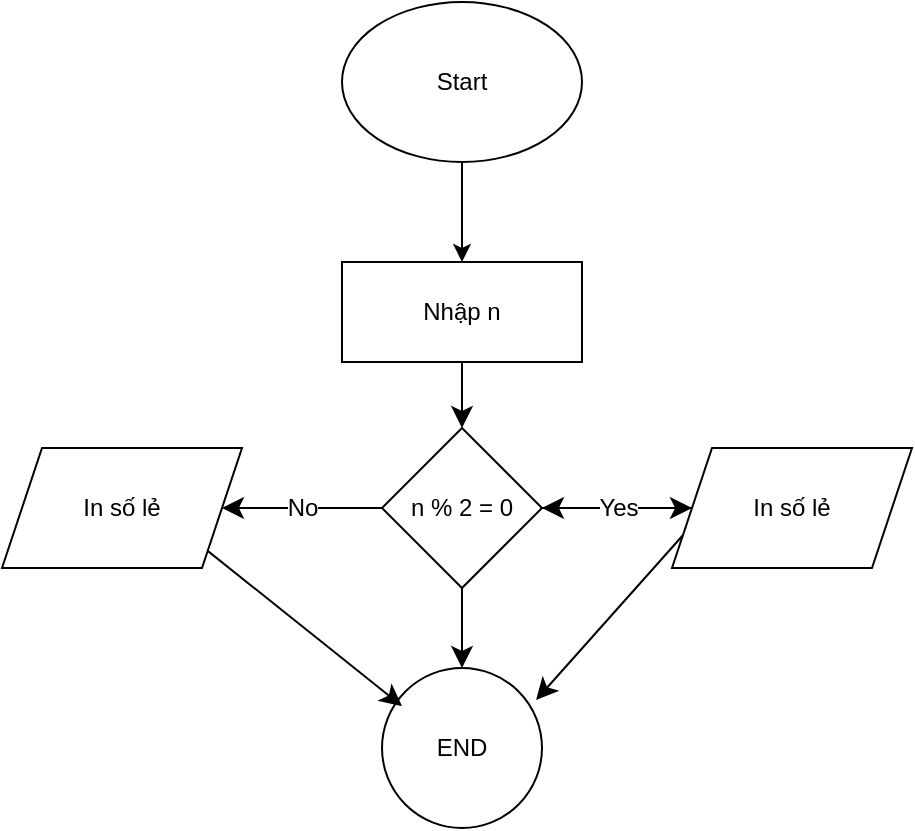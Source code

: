 <mxfile version="24.8.6">
  <diagram name="Trang-1" id="Gl2_wtPMFufecrqhvEOs">
    <mxGraphModel dx="578" dy="591" grid="0" gridSize="10" guides="1" tooltips="1" connect="1" arrows="1" fold="1" page="0" pageScale="1" pageWidth="827" pageHeight="1169" math="0" shadow="0">
      <root>
        <mxCell id="0" />
        <mxCell id="1" parent="0" />
        <mxCell id="utsX8DhTmcAYfCsDR_7W-1" style="edgeStyle=orthogonalEdgeStyle;rounded=0;orthogonalLoop=1;jettySize=auto;html=1;exitX=0.5;exitY=1;exitDx=0;exitDy=0;entryX=0.5;entryY=0;entryDx=0;entryDy=0;" edge="1" parent="1" source="utsX8DhTmcAYfCsDR_7W-2" target="utsX8DhTmcAYfCsDR_7W-4">
          <mxGeometry relative="1" as="geometry" />
        </mxCell>
        <mxCell id="utsX8DhTmcAYfCsDR_7W-2" value="Start" style="ellipse;whiteSpace=wrap;html=1;" vertex="1" parent="1">
          <mxGeometry x="330" y="70" width="120" height="80" as="geometry" />
        </mxCell>
        <mxCell id="utsX8DhTmcAYfCsDR_7W-14" style="edgeStyle=none;curved=1;rounded=0;orthogonalLoop=1;jettySize=auto;html=1;exitX=0.5;exitY=1;exitDx=0;exitDy=0;entryX=0.5;entryY=0;entryDx=0;entryDy=0;fontSize=12;startSize=8;endSize=8;" edge="1" parent="1" source="utsX8DhTmcAYfCsDR_7W-4" target="utsX8DhTmcAYfCsDR_7W-13">
          <mxGeometry relative="1" as="geometry" />
        </mxCell>
        <mxCell id="utsX8DhTmcAYfCsDR_7W-4" value="Nhập n" style="rounded=0;whiteSpace=wrap;html=1;" vertex="1" parent="1">
          <mxGeometry x="330" y="200" width="120" height="50" as="geometry" />
        </mxCell>
        <mxCell id="utsX8DhTmcAYfCsDR_7W-19" value="" style="edgeStyle=none;curved=1;rounded=0;orthogonalLoop=1;jettySize=auto;html=1;fontSize=12;startSize=8;endSize=8;" edge="1" parent="1" source="utsX8DhTmcAYfCsDR_7W-5" target="utsX8DhTmcAYfCsDR_7W-13">
          <mxGeometry relative="1" as="geometry" />
        </mxCell>
        <mxCell id="utsX8DhTmcAYfCsDR_7W-5" value="In số lẻ" style="shape=parallelogram;perimeter=parallelogramPerimeter;whiteSpace=wrap;html=1;fixedSize=1;" vertex="1" parent="1">
          <mxGeometry x="495" y="293" width="120" height="60" as="geometry" />
        </mxCell>
        <mxCell id="utsX8DhTmcAYfCsDR_7W-17" value="Yes" style="edgeStyle=none;curved=1;rounded=0;orthogonalLoop=1;jettySize=auto;html=1;exitX=1;exitY=0.5;exitDx=0;exitDy=0;entryX=0;entryY=0.5;entryDx=0;entryDy=0;fontSize=12;startSize=8;endSize=8;" edge="1" parent="1" source="utsX8DhTmcAYfCsDR_7W-13" target="utsX8DhTmcAYfCsDR_7W-5">
          <mxGeometry relative="1" as="geometry" />
        </mxCell>
        <mxCell id="utsX8DhTmcAYfCsDR_7W-18" value="No" style="edgeStyle=none;curved=1;rounded=0;orthogonalLoop=1;jettySize=auto;html=1;exitX=0;exitY=0.5;exitDx=0;exitDy=0;entryX=1;entryY=0.5;entryDx=0;entryDy=0;fontSize=12;startSize=8;endSize=8;" edge="1" parent="1" source="utsX8DhTmcAYfCsDR_7W-13" target="utsX8DhTmcAYfCsDR_7W-15">
          <mxGeometry relative="1" as="geometry" />
        </mxCell>
        <mxCell id="utsX8DhTmcAYfCsDR_7W-21" style="edgeStyle=none;curved=1;rounded=0;orthogonalLoop=1;jettySize=auto;html=1;exitX=0.5;exitY=1;exitDx=0;exitDy=0;entryX=0.5;entryY=0;entryDx=0;entryDy=0;fontSize=12;startSize=8;endSize=8;" edge="1" parent="1" source="utsX8DhTmcAYfCsDR_7W-13" target="utsX8DhTmcAYfCsDR_7W-20">
          <mxGeometry relative="1" as="geometry" />
        </mxCell>
        <mxCell id="utsX8DhTmcAYfCsDR_7W-13" value="n % 2 = 0" style="rhombus;whiteSpace=wrap;html=1;" vertex="1" parent="1">
          <mxGeometry x="350" y="283" width="80" height="80" as="geometry" />
        </mxCell>
        <mxCell id="utsX8DhTmcAYfCsDR_7W-15" value="In số lẻ" style="shape=parallelogram;perimeter=parallelogramPerimeter;whiteSpace=wrap;html=1;fixedSize=1;" vertex="1" parent="1">
          <mxGeometry x="160" y="293" width="120" height="60" as="geometry" />
        </mxCell>
        <mxCell id="utsX8DhTmcAYfCsDR_7W-20" value="END" style="ellipse;whiteSpace=wrap;html=1;aspect=fixed;" vertex="1" parent="1">
          <mxGeometry x="350" y="403" width="80" height="80" as="geometry" />
        </mxCell>
        <mxCell id="utsX8DhTmcAYfCsDR_7W-25" style="edgeStyle=none;curved=1;rounded=0;orthogonalLoop=1;jettySize=auto;html=1;exitX=1;exitY=1;exitDx=0;exitDy=0;entryX=0.125;entryY=0.238;entryDx=0;entryDy=0;entryPerimeter=0;fontSize=12;startSize=8;endSize=8;" edge="1" parent="1" source="utsX8DhTmcAYfCsDR_7W-15" target="utsX8DhTmcAYfCsDR_7W-20">
          <mxGeometry relative="1" as="geometry" />
        </mxCell>
        <mxCell id="utsX8DhTmcAYfCsDR_7W-26" style="edgeStyle=none;curved=1;rounded=0;orthogonalLoop=1;jettySize=auto;html=1;exitX=0;exitY=0.75;exitDx=0;exitDy=0;entryX=0.963;entryY=0.2;entryDx=0;entryDy=0;entryPerimeter=0;fontSize=12;startSize=8;endSize=8;" edge="1" parent="1" source="utsX8DhTmcAYfCsDR_7W-5" target="utsX8DhTmcAYfCsDR_7W-20">
          <mxGeometry relative="1" as="geometry" />
        </mxCell>
      </root>
    </mxGraphModel>
  </diagram>
</mxfile>
